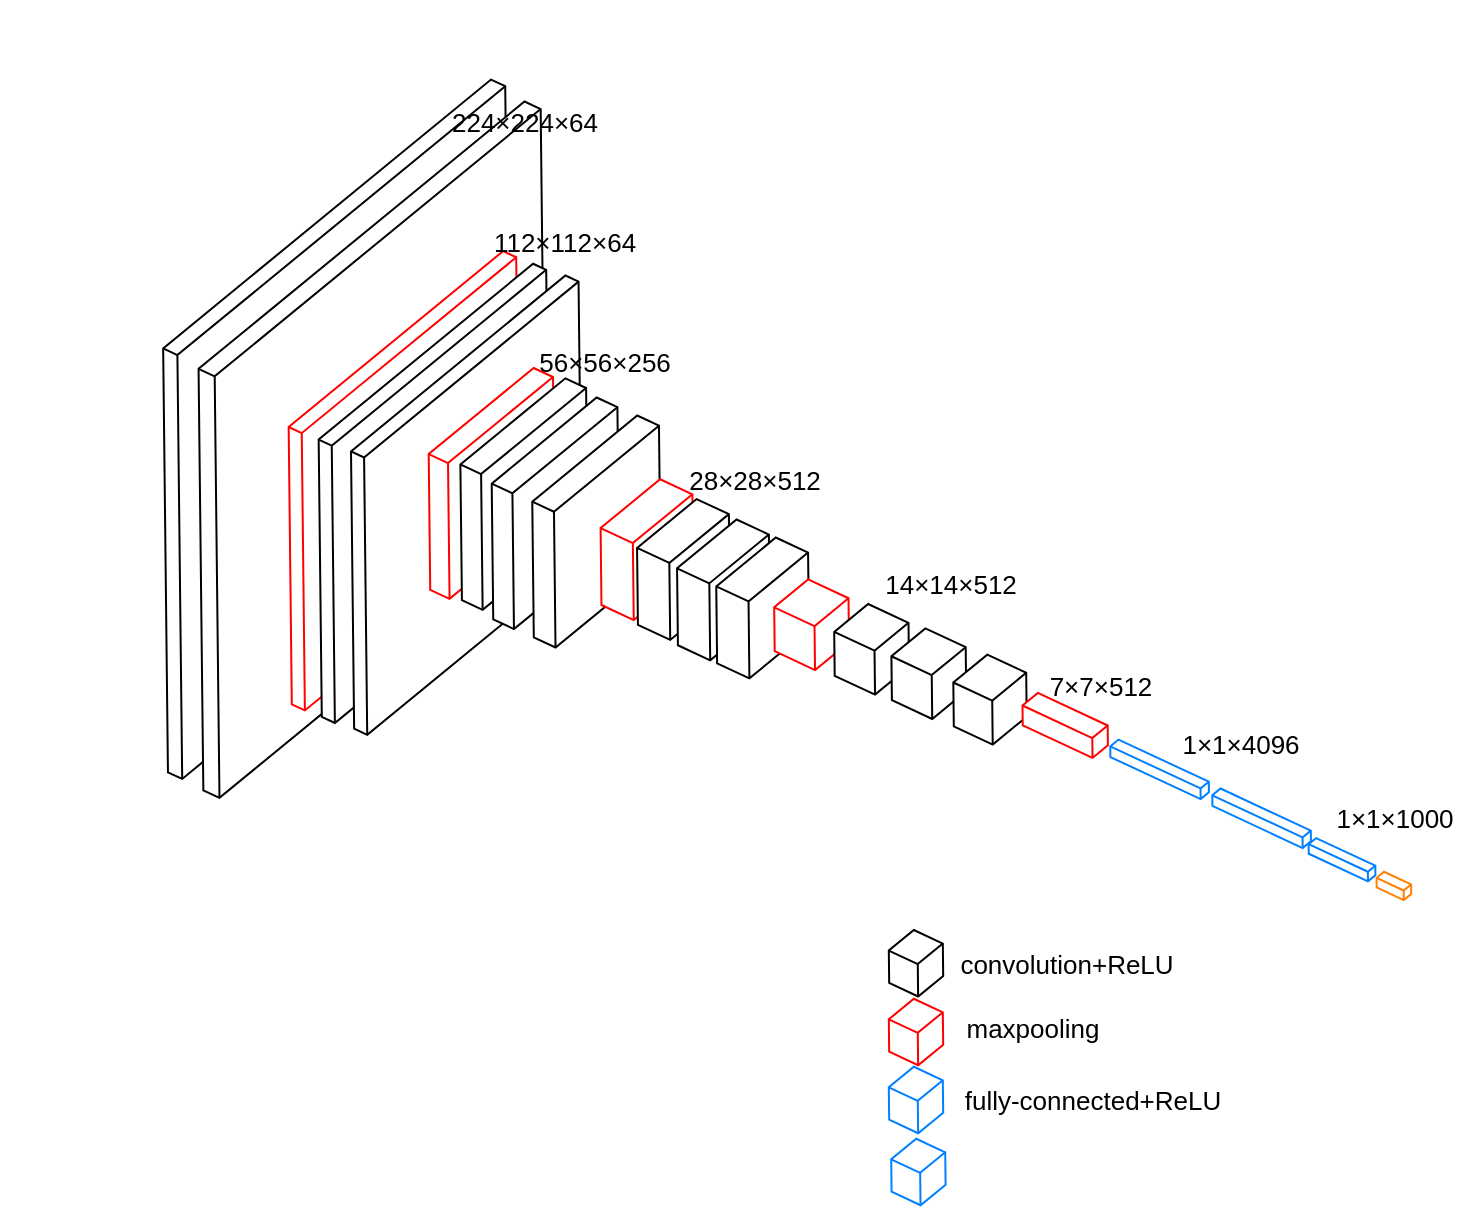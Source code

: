 <mxfile version="14.6.13" type="github">
  <diagram name="Page-1" id="bfe91b75-5d2c-26a0-9c1d-138518896778">
    <mxGraphModel dx="1038" dy="579" grid="1" gridSize="10" guides="1" tooltips="1" connect="1" arrows="1" fold="1" page="1" pageScale="1" pageWidth="1100" pageHeight="850" background="none" math="0" shadow="0">
      <root>
        <mxCell id="0" />
        <mxCell id="1" parent="0" />
        <mxCell id="FSaXXTYpV7SDvfcxFyZV-4" value="" style="whiteSpace=wrap;html=1;shape=mxgraph.basic.isocube;isoAngle=15;direction=west;flipV=1;flipH=0;rotation=115;" vertex="1" parent="1">
          <mxGeometry x="51.21" y="267.95" width="382.17" height="191.36" as="geometry" />
        </mxCell>
        <mxCell id="FSaXXTYpV7SDvfcxFyZV-13" value="" style="whiteSpace=wrap;html=1;shape=mxgraph.basic.isocube;isoAngle=15;direction=west;flipV=1;flipH=0;rotation=115;" vertex="1" parent="1">
          <mxGeometry x="70" y="278.16" width="380" height="191.36" as="geometry" />
        </mxCell>
        <mxCell id="FSaXXTYpV7SDvfcxFyZV-14" value="" style="whiteSpace=wrap;html=1;shape=mxgraph.basic.isocube;isoAngle=15;direction=west;flipV=1;flipH=0;rotation=115;strokeColor=#FF0000;" vertex="1" parent="1">
          <mxGeometry x="151" y="325.76" width="250" height="127.26" as="geometry" />
        </mxCell>
        <mxCell id="FSaXXTYpV7SDvfcxFyZV-15" value="" style="whiteSpace=wrap;html=1;shape=mxgraph.basic.isocube;isoAngle=15;direction=west;flipV=1;flipH=0;rotation=115;" vertex="1" parent="1">
          <mxGeometry x="166" y="332.05" width="250" height="127.26" as="geometry" />
        </mxCell>
        <mxCell id="FSaXXTYpV7SDvfcxFyZV-16" value="" style="whiteSpace=wrap;html=1;shape=mxgraph.basic.isocube;isoAngle=15;direction=west;flipV=1;flipH=0;rotation=115;" vertex="1" parent="1">
          <mxGeometry x="182.17" y="337.95" width="250" height="127.26" as="geometry" />
        </mxCell>
        <mxCell id="FSaXXTYpV7SDvfcxFyZV-18" value="224×224×64" style="text;html=1;resizable=0;autosize=1;align=center;verticalAlign=middle;points=[];fillColor=none;strokeColor=none;rounded=0;fontSize=13;" vertex="1" parent="1">
          <mxGeometry x="291" y="200" width="90" height="20" as="geometry" />
        </mxCell>
        <mxCell id="FSaXXTYpV7SDvfcxFyZV-19" value="112×112×64" style="text;html=1;resizable=0;autosize=1;align=center;verticalAlign=middle;points=[];fillColor=none;strokeColor=none;rounded=0;fontSize=13;" vertex="1" parent="1">
          <mxGeometry x="311" y="260" width="90" height="20" as="geometry" />
        </mxCell>
        <mxCell id="FSaXXTYpV7SDvfcxFyZV-20" value="" style="whiteSpace=wrap;html=1;shape=mxgraph.basic.isocube;isoAngle=15;direction=west;flipV=1;flipH=0;rotation=115;strokeColor=#FF0000;" vertex="1" parent="1">
          <mxGeometry x="258.62" y="356" width="122.38" height="69.42" as="geometry" />
        </mxCell>
        <mxCell id="FSaXXTYpV7SDvfcxFyZV-22" value="" style="whiteSpace=wrap;html=1;shape=mxgraph.basic.isocube;isoAngle=15;direction=west;flipV=1;flipH=0;rotation=115;" vertex="1" parent="1">
          <mxGeometry x="274.81" y="360.94" width="122.38" height="70.19" as="geometry" />
        </mxCell>
        <mxCell id="FSaXXTYpV7SDvfcxFyZV-23" value="" style="whiteSpace=wrap;html=1;shape=mxgraph.basic.isocube;isoAngle=15;direction=west;flipV=1;flipH=0;rotation=115;" vertex="1" parent="1">
          <mxGeometry x="290.47" y="370.55" width="122.38" height="70.19" as="geometry" />
        </mxCell>
        <mxCell id="FSaXXTYpV7SDvfcxFyZV-24" value="" style="whiteSpace=wrap;html=1;shape=mxgraph.basic.isocube;isoAngle=15;direction=west;flipV=1;flipH=0;rotation=115;" vertex="1" parent="1">
          <mxGeometry x="311" y="379.39" width="122.38" height="70.74" as="geometry" />
        </mxCell>
        <mxCell id="FSaXXTYpV7SDvfcxFyZV-25" value="56×56×256" style="text;html=1;resizable=0;autosize=1;align=center;verticalAlign=middle;points=[];fillColor=none;strokeColor=none;rounded=0;fontSize=13;" vertex="1" parent="1">
          <mxGeometry x="336" y="320" width="80" height="20" as="geometry" />
        </mxCell>
        <mxCell id="FSaXXTYpV7SDvfcxFyZV-31" value="28×28×512" style="text;html=1;resizable=0;autosize=1;align=center;verticalAlign=middle;points=[];fillColor=none;strokeColor=none;rounded=0;fontSize=13;" vertex="1" parent="1">
          <mxGeometry x="411" y="379.39" width="80" height="20" as="geometry" />
        </mxCell>
        <mxCell id="FSaXXTYpV7SDvfcxFyZV-32" value="" style="whiteSpace=wrap;html=1;shape=mxgraph.basic.isocube;isoAngle=15;direction=west;flipV=1;flipH=0;rotation=115;strokeColor=#FF0000;" vertex="1" parent="1">
          <mxGeometry x="362.77" y="398.26" width="69.4" height="51.13" as="geometry" />
        </mxCell>
        <mxCell id="FSaXXTYpV7SDvfcxFyZV-33" value="" style="whiteSpace=wrap;html=1;shape=mxgraph.basic.isocube;isoAngle=15;direction=west;flipV=1;flipH=0;rotation=115;" vertex="1" parent="1">
          <mxGeometry x="381" y="408.18" width="69.4" height="51.13" as="geometry" />
        </mxCell>
        <mxCell id="FSaXXTYpV7SDvfcxFyZV-34" value="" style="whiteSpace=wrap;html=1;shape=mxgraph.basic.isocube;isoAngle=15;direction=west;flipV=1;flipH=0;rotation=115;" vertex="1" parent="1">
          <mxGeometry x="401" y="418.39" width="69.4" height="51.13" as="geometry" />
        </mxCell>
        <mxCell id="FSaXXTYpV7SDvfcxFyZV-35" value="" style="whiteSpace=wrap;html=1;shape=mxgraph.basic.isocube;isoAngle=15;direction=west;flipV=1;flipH=0;rotation=115;" vertex="1" parent="1">
          <mxGeometry x="420.6" y="427.42" width="69.4" height="51.13" as="geometry" />
        </mxCell>
        <mxCell id="FSaXXTYpV7SDvfcxFyZV-37" value="" style="whiteSpace=wrap;html=1;shape=mxgraph.basic.isocube;isoAngle=15;direction=west;flipV=1;flipH=0;rotation=115;strokeColor=#FF0000;" vertex="1" parent="1">
          <mxGeometry x="460" y="440.74" width="39.6" height="41.26" as="geometry" />
        </mxCell>
        <mxCell id="FSaXXTYpV7SDvfcxFyZV-38" value="" style="whiteSpace=wrap;html=1;shape=mxgraph.basic.isocube;isoAngle=15;direction=west;flipV=1;flipH=0;rotation=115;" vertex="1" parent="1">
          <mxGeometry x="490" y="453.02" width="39.6" height="41.26" as="geometry" />
        </mxCell>
        <mxCell id="FSaXXTYpV7SDvfcxFyZV-39" value="" style="whiteSpace=wrap;html=1;shape=mxgraph.basic.isocube;isoAngle=15;direction=west;flipV=1;flipH=0;rotation=115;" vertex="1" parent="1">
          <mxGeometry x="518.6" y="465.21" width="39.6" height="41.26" as="geometry" />
        </mxCell>
        <mxCell id="FSaXXTYpV7SDvfcxFyZV-40" value="" style="whiteSpace=wrap;html=1;shape=mxgraph.basic.isocube;isoAngle=15;direction=west;flipV=1;flipH=0;rotation=115;" vertex="1" parent="1">
          <mxGeometry x="549.2" y="478.55" width="39.6" height="40.48" as="geometry" />
        </mxCell>
        <mxCell id="FSaXXTYpV7SDvfcxFyZV-41" value="14×14×512" style="text;html=1;resizable=0;autosize=1;align=center;verticalAlign=middle;points=[];fillColor=none;strokeColor=none;rounded=0;fontSize=13;" vertex="1" parent="1">
          <mxGeometry x="508.6" y="431.13" width="80" height="20" as="geometry" />
        </mxCell>
        <mxCell id="FSaXXTYpV7SDvfcxFyZV-43" value="" style="whiteSpace=wrap;html=1;shape=mxgraph.basic.isocube;isoAngle=15;direction=west;flipV=1;flipH=0;rotation=115;strokeColor=#FF0000;" vertex="1" parent="1">
          <mxGeometry x="597.65" y="488.16" width="17.9" height="47.1" as="geometry" />
        </mxCell>
        <mxCell id="FSaXXTYpV7SDvfcxFyZV-44" value="7×7×512" style="text;html=1;resizable=0;autosize=1;align=center;verticalAlign=middle;points=[];fillColor=none;strokeColor=none;rounded=0;fontSize=13;" vertex="1" parent="1">
          <mxGeometry x="588.6" y="482" width="70" height="20" as="geometry" />
        </mxCell>
        <mxCell id="FSaXXTYpV7SDvfcxFyZV-45" value="" style="whiteSpace=wrap;html=1;shape=mxgraph.basic.isocube;isoAngle=15;direction=west;flipV=1;flipH=0;rotation=115;strokeColor=#007FFF;" vertex="1" parent="1">
          <mxGeometry x="648.98" y="506.47" width="9.62" height="54.42" as="geometry" />
        </mxCell>
        <mxCell id="FSaXXTYpV7SDvfcxFyZV-46" value="1×1×4096" style="text;html=1;resizable=0;autosize=1;align=center;verticalAlign=middle;points=[];fillColor=none;strokeColor=none;rounded=0;fontSize=13;" vertex="1" parent="1">
          <mxGeometry x="658.6" y="510.94" width="70" height="20" as="geometry" />
        </mxCell>
        <mxCell id="FSaXXTYpV7SDvfcxFyZV-47" value="" style="whiteSpace=wrap;html=1;shape=mxgraph.basic.isocube;isoAngle=15;direction=west;flipV=1;flipH=0;rotation=115;strokeColor=#007FFF;" vertex="1" parent="1">
          <mxGeometry x="700" y="530.94" width="9.62" height="54.42" as="geometry" />
        </mxCell>
        <mxCell id="FSaXXTYpV7SDvfcxFyZV-53" value="" style="whiteSpace=wrap;html=1;shape=mxgraph.basic.isocube;isoAngle=15;direction=west;flipV=1;flipH=0;rotation=115;strokeColor=#007FFF;" vertex="1" parent="1">
          <mxGeometry x="740.69" y="560.45" width="8.66" height="36.83" as="geometry" />
        </mxCell>
        <mxCell id="FSaXXTYpV7SDvfcxFyZV-54" value="" style="whiteSpace=wrap;html=1;shape=mxgraph.basic.isocube;isoAngle=15;direction=west;flipV=1;flipH=0;rotation=115;strokeColor=#FF8000;" vertex="1" parent="1">
          <mxGeometry x="766.61" y="582.41" width="8.66" height="19.11" as="geometry" />
        </mxCell>
        <mxCell id="FSaXXTYpV7SDvfcxFyZV-55" value="1×1×1000" style="text;html=1;resizable=0;autosize=1;align=center;verticalAlign=middle;points=[];fillColor=none;strokeColor=none;rounded=0;fontSize=13;" vertex="1" parent="1">
          <mxGeometry x="735.94" y="548.15" width="70" height="20" as="geometry" />
        </mxCell>
        <mxCell id="FSaXXTYpV7SDvfcxFyZV-56" value="" style="whiteSpace=wrap;html=1;shape=mxgraph.basic.isocube;isoAngle=15;direction=west;flipV=1;flipH=0;rotation=115;" vertex="1" parent="1">
          <mxGeometry x="517.4" y="615.63" width="29.2" height="30" as="geometry" />
        </mxCell>
        <mxCell id="FSaXXTYpV7SDvfcxFyZV-57" value="convolution+ReLU" style="text;html=1;resizable=0;autosize=1;align=center;verticalAlign=middle;points=[];fillColor=none;strokeColor=none;rounded=0;fontSize=13;" vertex="1" parent="1">
          <mxGeometry x="546.6" y="620.63" width="120" height="20" as="geometry" />
        </mxCell>
        <mxCell id="FSaXXTYpV7SDvfcxFyZV-58" value="" style="whiteSpace=wrap;html=1;shape=mxgraph.basic.isocube;isoAngle=15;direction=west;flipV=1;flipH=0;rotation=115;strokeColor=#FF0000;" vertex="1" parent="1">
          <mxGeometry x="517.4" y="650" width="29.2" height="30" as="geometry" />
        </mxCell>
        <mxCell id="FSaXXTYpV7SDvfcxFyZV-59" value="maxpooling" style="text;html=1;resizable=0;autosize=1;align=center;verticalAlign=middle;points=[];fillColor=none;strokeColor=none;rounded=0;fontSize=13;" vertex="1" parent="1">
          <mxGeometry x="550" y="653" width="80" height="20" as="geometry" />
        </mxCell>
        <mxCell id="FSaXXTYpV7SDvfcxFyZV-61" value="" style="whiteSpace=wrap;html=1;shape=mxgraph.basic.isocube;isoAngle=15;direction=west;flipV=1;flipH=0;rotation=115;strokeColor=#007FFF;" vertex="1" parent="1">
          <mxGeometry x="517.4" y="684" width="29.2" height="30" as="geometry" />
        </mxCell>
        <mxCell id="FSaXXTYpV7SDvfcxFyZV-62" value="fully-connected+ReLU" style="text;html=1;resizable=0;autosize=1;align=center;verticalAlign=middle;points=[];fillColor=none;strokeColor=none;rounded=0;fontSize=13;" vertex="1" parent="1">
          <mxGeometry x="550" y="689" width="140" height="20" as="geometry" />
        </mxCell>
        <mxCell id="FSaXXTYpV7SDvfcxFyZV-63" value="" style="whiteSpace=wrap;html=1;shape=mxgraph.basic.isocube;isoAngle=15;direction=west;flipV=1;flipH=0;rotation=115;strokeColor=#007FFF;" vertex="1" parent="1">
          <mxGeometry x="518.6" y="720" width="29.2" height="30" as="geometry" />
        </mxCell>
      </root>
    </mxGraphModel>
  </diagram>
</mxfile>
